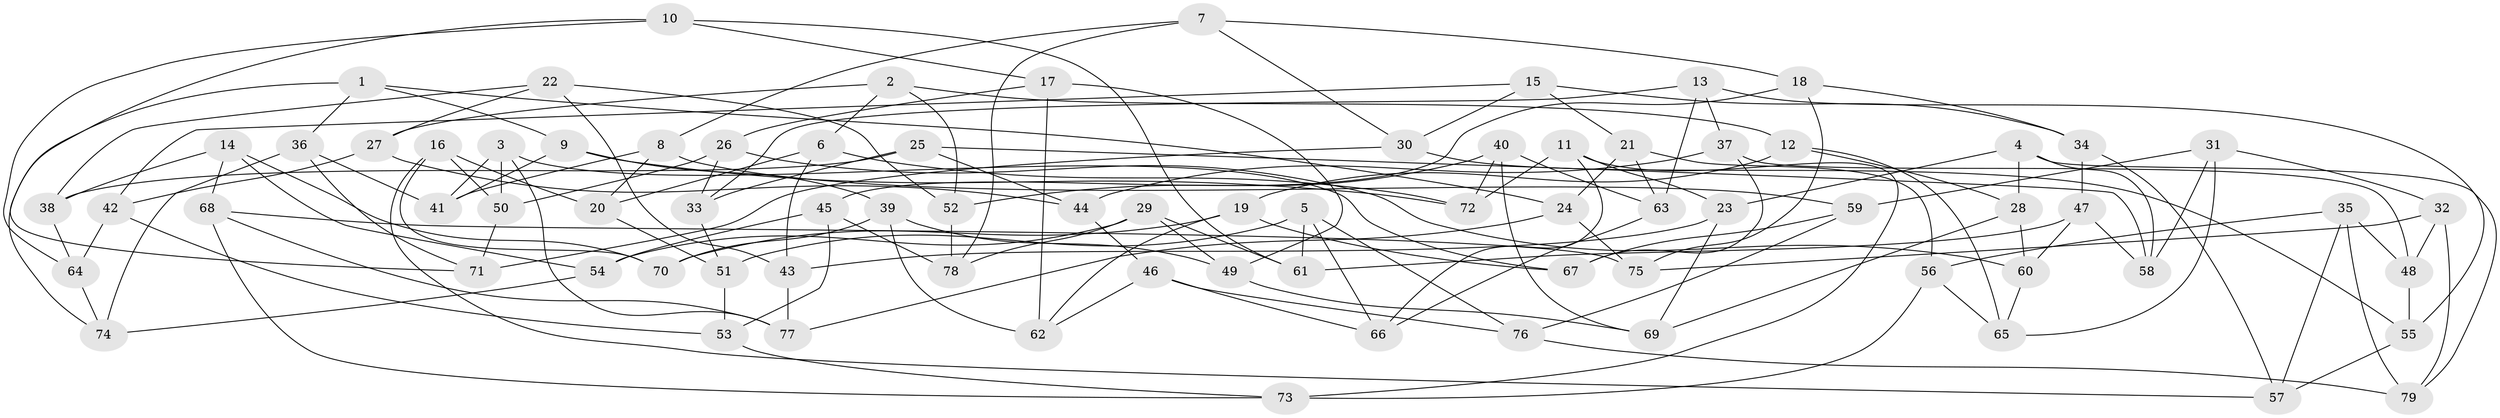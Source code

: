 // coarse degree distribution, {5: 0.0392156862745098, 4: 0.45098039215686275, 6: 0.5098039215686274}
// Generated by graph-tools (version 1.1) at 2025/42/03/06/25 10:42:24]
// undirected, 79 vertices, 158 edges
graph export_dot {
graph [start="1"]
  node [color=gray90,style=filled];
  1;
  2;
  3;
  4;
  5;
  6;
  7;
  8;
  9;
  10;
  11;
  12;
  13;
  14;
  15;
  16;
  17;
  18;
  19;
  20;
  21;
  22;
  23;
  24;
  25;
  26;
  27;
  28;
  29;
  30;
  31;
  32;
  33;
  34;
  35;
  36;
  37;
  38;
  39;
  40;
  41;
  42;
  43;
  44;
  45;
  46;
  47;
  48;
  49;
  50;
  51;
  52;
  53;
  54;
  55;
  56;
  57;
  58;
  59;
  60;
  61;
  62;
  63;
  64;
  65;
  66;
  67;
  68;
  69;
  70;
  71;
  72;
  73;
  74;
  75;
  76;
  77;
  78;
  79;
  1 -- 24;
  1 -- 9;
  1 -- 74;
  1 -- 36;
  2 -- 6;
  2 -- 52;
  2 -- 27;
  2 -- 12;
  3 -- 41;
  3 -- 67;
  3 -- 50;
  3 -- 77;
  4 -- 23;
  4 -- 28;
  4 -- 79;
  4 -- 58;
  5 -- 51;
  5 -- 76;
  5 -- 61;
  5 -- 66;
  6 -- 43;
  6 -- 72;
  6 -- 20;
  7 -- 78;
  7 -- 30;
  7 -- 8;
  7 -- 18;
  8 -- 41;
  8 -- 20;
  8 -- 59;
  9 -- 39;
  9 -- 41;
  9 -- 72;
  10 -- 71;
  10 -- 64;
  10 -- 17;
  10 -- 61;
  11 -- 72;
  11 -- 23;
  11 -- 73;
  11 -- 66;
  12 -- 65;
  12 -- 19;
  12 -- 28;
  13 -- 33;
  13 -- 55;
  13 -- 37;
  13 -- 63;
  14 -- 70;
  14 -- 68;
  14 -- 38;
  14 -- 54;
  15 -- 30;
  15 -- 21;
  15 -- 42;
  15 -- 34;
  16 -- 50;
  16 -- 20;
  16 -- 70;
  16 -- 57;
  17 -- 49;
  17 -- 26;
  17 -- 62;
  18 -- 34;
  18 -- 75;
  18 -- 45;
  19 -- 70;
  19 -- 62;
  19 -- 67;
  20 -- 51;
  21 -- 56;
  21 -- 24;
  21 -- 63;
  22 -- 43;
  22 -- 52;
  22 -- 38;
  22 -- 27;
  23 -- 43;
  23 -- 69;
  24 -- 77;
  24 -- 75;
  25 -- 33;
  25 -- 38;
  25 -- 58;
  25 -- 44;
  26 -- 33;
  26 -- 50;
  26 -- 60;
  27 -- 42;
  27 -- 44;
  28 -- 60;
  28 -- 69;
  29 -- 54;
  29 -- 78;
  29 -- 49;
  29 -- 61;
  30 -- 55;
  30 -- 71;
  31 -- 32;
  31 -- 58;
  31 -- 59;
  31 -- 65;
  32 -- 75;
  32 -- 79;
  32 -- 48;
  33 -- 51;
  34 -- 57;
  34 -- 47;
  35 -- 48;
  35 -- 79;
  35 -- 56;
  35 -- 57;
  36 -- 74;
  36 -- 71;
  36 -- 41;
  37 -- 44;
  37 -- 67;
  37 -- 48;
  38 -- 64;
  39 -- 70;
  39 -- 62;
  39 -- 49;
  40 -- 63;
  40 -- 72;
  40 -- 52;
  40 -- 69;
  42 -- 64;
  42 -- 53;
  43 -- 77;
  44 -- 46;
  45 -- 53;
  45 -- 54;
  45 -- 78;
  46 -- 62;
  46 -- 66;
  46 -- 76;
  47 -- 58;
  47 -- 60;
  47 -- 61;
  48 -- 55;
  49 -- 69;
  50 -- 71;
  51 -- 53;
  52 -- 78;
  53 -- 73;
  54 -- 74;
  55 -- 57;
  56 -- 65;
  56 -- 73;
  59 -- 67;
  59 -- 76;
  60 -- 65;
  63 -- 66;
  64 -- 74;
  68 -- 77;
  68 -- 73;
  68 -- 75;
  76 -- 79;
}
